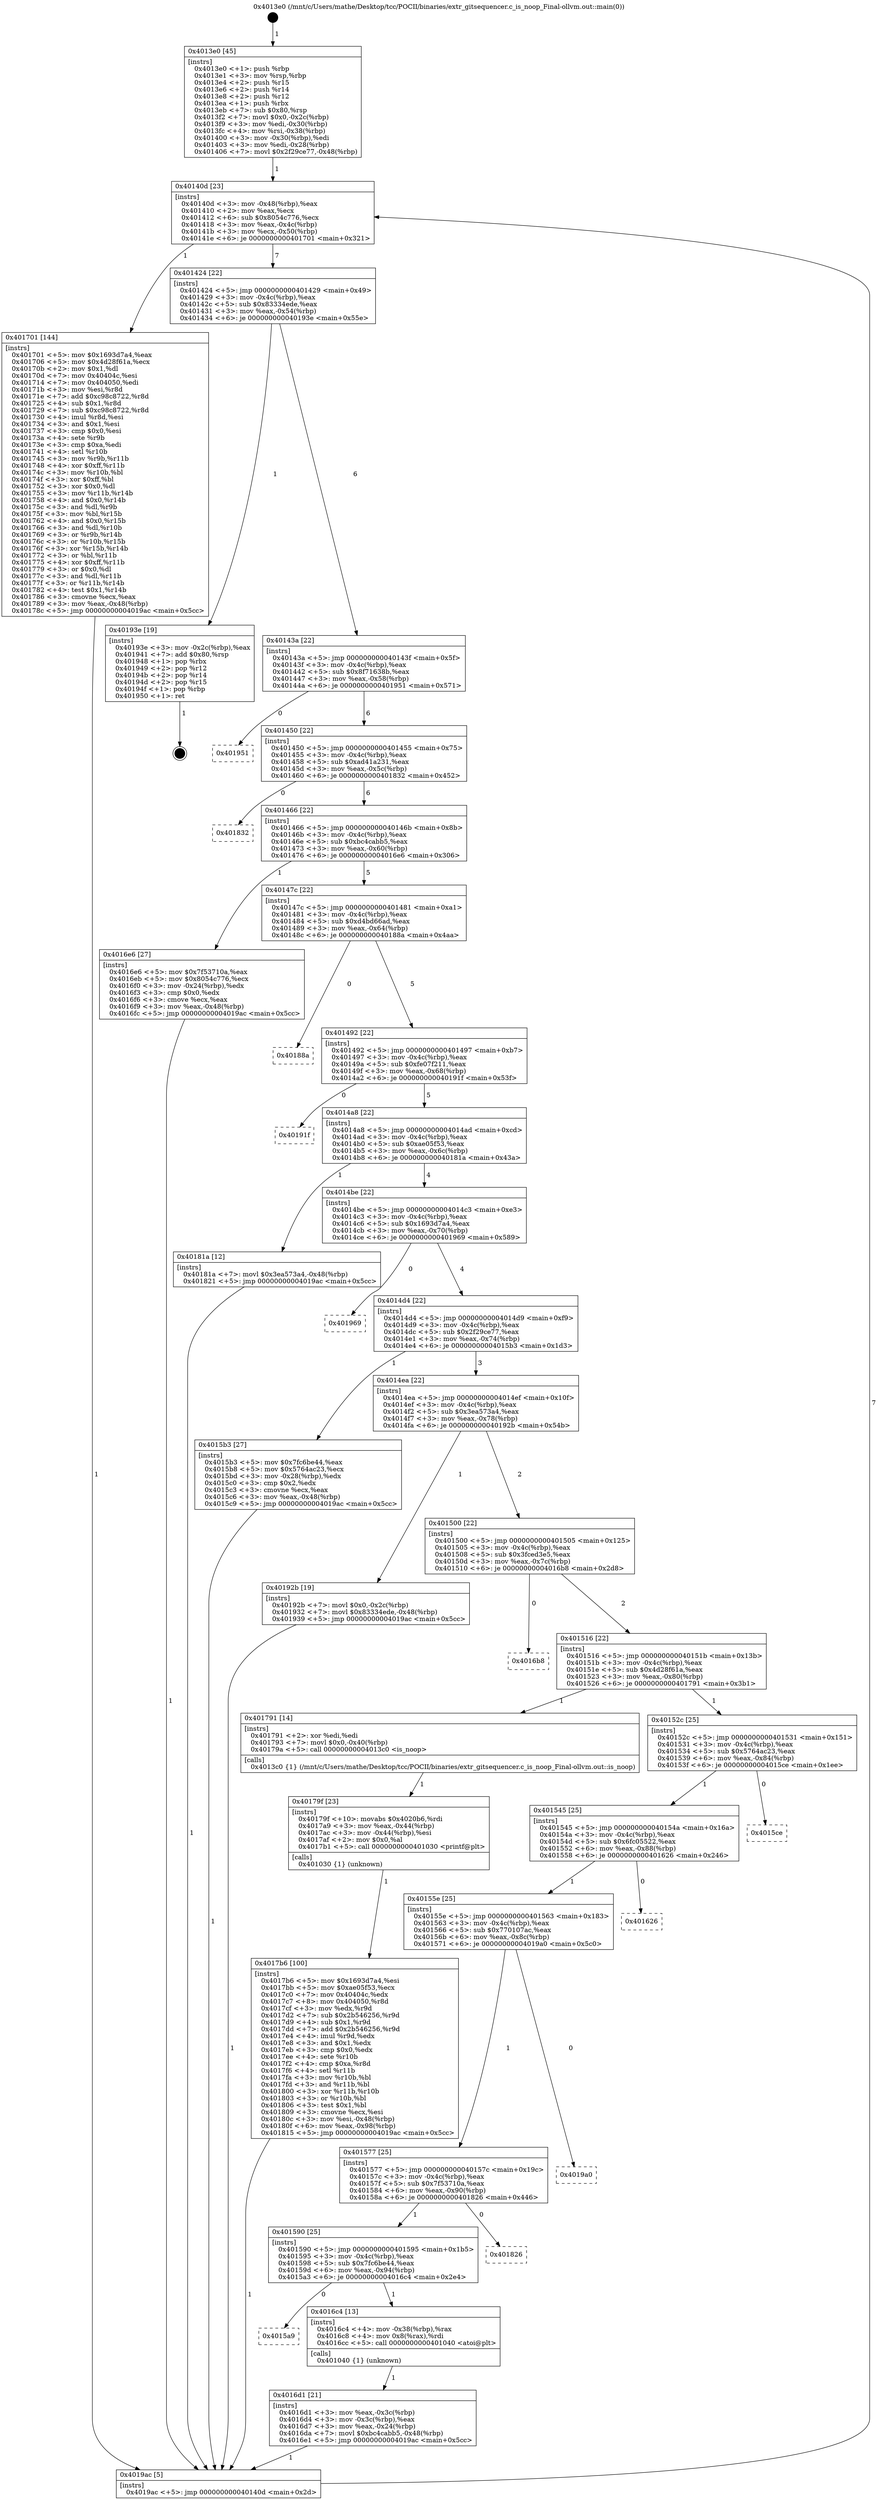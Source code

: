 digraph "0x4013e0" {
  label = "0x4013e0 (/mnt/c/Users/mathe/Desktop/tcc/POCII/binaries/extr_gitsequencer.c_is_noop_Final-ollvm.out::main(0))"
  labelloc = "t"
  node[shape=record]

  Entry [label="",width=0.3,height=0.3,shape=circle,fillcolor=black,style=filled]
  "0x40140d" [label="{
     0x40140d [23]\l
     | [instrs]\l
     &nbsp;&nbsp;0x40140d \<+3\>: mov -0x48(%rbp),%eax\l
     &nbsp;&nbsp;0x401410 \<+2\>: mov %eax,%ecx\l
     &nbsp;&nbsp;0x401412 \<+6\>: sub $0x8054c776,%ecx\l
     &nbsp;&nbsp;0x401418 \<+3\>: mov %eax,-0x4c(%rbp)\l
     &nbsp;&nbsp;0x40141b \<+3\>: mov %ecx,-0x50(%rbp)\l
     &nbsp;&nbsp;0x40141e \<+6\>: je 0000000000401701 \<main+0x321\>\l
  }"]
  "0x401701" [label="{
     0x401701 [144]\l
     | [instrs]\l
     &nbsp;&nbsp;0x401701 \<+5\>: mov $0x1693d7a4,%eax\l
     &nbsp;&nbsp;0x401706 \<+5\>: mov $0x4d28f61a,%ecx\l
     &nbsp;&nbsp;0x40170b \<+2\>: mov $0x1,%dl\l
     &nbsp;&nbsp;0x40170d \<+7\>: mov 0x40404c,%esi\l
     &nbsp;&nbsp;0x401714 \<+7\>: mov 0x404050,%edi\l
     &nbsp;&nbsp;0x40171b \<+3\>: mov %esi,%r8d\l
     &nbsp;&nbsp;0x40171e \<+7\>: add $0xc98c8722,%r8d\l
     &nbsp;&nbsp;0x401725 \<+4\>: sub $0x1,%r8d\l
     &nbsp;&nbsp;0x401729 \<+7\>: sub $0xc98c8722,%r8d\l
     &nbsp;&nbsp;0x401730 \<+4\>: imul %r8d,%esi\l
     &nbsp;&nbsp;0x401734 \<+3\>: and $0x1,%esi\l
     &nbsp;&nbsp;0x401737 \<+3\>: cmp $0x0,%esi\l
     &nbsp;&nbsp;0x40173a \<+4\>: sete %r9b\l
     &nbsp;&nbsp;0x40173e \<+3\>: cmp $0xa,%edi\l
     &nbsp;&nbsp;0x401741 \<+4\>: setl %r10b\l
     &nbsp;&nbsp;0x401745 \<+3\>: mov %r9b,%r11b\l
     &nbsp;&nbsp;0x401748 \<+4\>: xor $0xff,%r11b\l
     &nbsp;&nbsp;0x40174c \<+3\>: mov %r10b,%bl\l
     &nbsp;&nbsp;0x40174f \<+3\>: xor $0xff,%bl\l
     &nbsp;&nbsp;0x401752 \<+3\>: xor $0x0,%dl\l
     &nbsp;&nbsp;0x401755 \<+3\>: mov %r11b,%r14b\l
     &nbsp;&nbsp;0x401758 \<+4\>: and $0x0,%r14b\l
     &nbsp;&nbsp;0x40175c \<+3\>: and %dl,%r9b\l
     &nbsp;&nbsp;0x40175f \<+3\>: mov %bl,%r15b\l
     &nbsp;&nbsp;0x401762 \<+4\>: and $0x0,%r15b\l
     &nbsp;&nbsp;0x401766 \<+3\>: and %dl,%r10b\l
     &nbsp;&nbsp;0x401769 \<+3\>: or %r9b,%r14b\l
     &nbsp;&nbsp;0x40176c \<+3\>: or %r10b,%r15b\l
     &nbsp;&nbsp;0x40176f \<+3\>: xor %r15b,%r14b\l
     &nbsp;&nbsp;0x401772 \<+3\>: or %bl,%r11b\l
     &nbsp;&nbsp;0x401775 \<+4\>: xor $0xff,%r11b\l
     &nbsp;&nbsp;0x401779 \<+3\>: or $0x0,%dl\l
     &nbsp;&nbsp;0x40177c \<+3\>: and %dl,%r11b\l
     &nbsp;&nbsp;0x40177f \<+3\>: or %r11b,%r14b\l
     &nbsp;&nbsp;0x401782 \<+4\>: test $0x1,%r14b\l
     &nbsp;&nbsp;0x401786 \<+3\>: cmovne %ecx,%eax\l
     &nbsp;&nbsp;0x401789 \<+3\>: mov %eax,-0x48(%rbp)\l
     &nbsp;&nbsp;0x40178c \<+5\>: jmp 00000000004019ac \<main+0x5cc\>\l
  }"]
  "0x401424" [label="{
     0x401424 [22]\l
     | [instrs]\l
     &nbsp;&nbsp;0x401424 \<+5\>: jmp 0000000000401429 \<main+0x49\>\l
     &nbsp;&nbsp;0x401429 \<+3\>: mov -0x4c(%rbp),%eax\l
     &nbsp;&nbsp;0x40142c \<+5\>: sub $0x83334ede,%eax\l
     &nbsp;&nbsp;0x401431 \<+3\>: mov %eax,-0x54(%rbp)\l
     &nbsp;&nbsp;0x401434 \<+6\>: je 000000000040193e \<main+0x55e\>\l
  }"]
  Exit [label="",width=0.3,height=0.3,shape=circle,fillcolor=black,style=filled,peripheries=2]
  "0x40193e" [label="{
     0x40193e [19]\l
     | [instrs]\l
     &nbsp;&nbsp;0x40193e \<+3\>: mov -0x2c(%rbp),%eax\l
     &nbsp;&nbsp;0x401941 \<+7\>: add $0x80,%rsp\l
     &nbsp;&nbsp;0x401948 \<+1\>: pop %rbx\l
     &nbsp;&nbsp;0x401949 \<+2\>: pop %r12\l
     &nbsp;&nbsp;0x40194b \<+2\>: pop %r14\l
     &nbsp;&nbsp;0x40194d \<+2\>: pop %r15\l
     &nbsp;&nbsp;0x40194f \<+1\>: pop %rbp\l
     &nbsp;&nbsp;0x401950 \<+1\>: ret\l
  }"]
  "0x40143a" [label="{
     0x40143a [22]\l
     | [instrs]\l
     &nbsp;&nbsp;0x40143a \<+5\>: jmp 000000000040143f \<main+0x5f\>\l
     &nbsp;&nbsp;0x40143f \<+3\>: mov -0x4c(%rbp),%eax\l
     &nbsp;&nbsp;0x401442 \<+5\>: sub $0x8f71638b,%eax\l
     &nbsp;&nbsp;0x401447 \<+3\>: mov %eax,-0x58(%rbp)\l
     &nbsp;&nbsp;0x40144a \<+6\>: je 0000000000401951 \<main+0x571\>\l
  }"]
  "0x4017b6" [label="{
     0x4017b6 [100]\l
     | [instrs]\l
     &nbsp;&nbsp;0x4017b6 \<+5\>: mov $0x1693d7a4,%esi\l
     &nbsp;&nbsp;0x4017bb \<+5\>: mov $0xae05f53,%ecx\l
     &nbsp;&nbsp;0x4017c0 \<+7\>: mov 0x40404c,%edx\l
     &nbsp;&nbsp;0x4017c7 \<+8\>: mov 0x404050,%r8d\l
     &nbsp;&nbsp;0x4017cf \<+3\>: mov %edx,%r9d\l
     &nbsp;&nbsp;0x4017d2 \<+7\>: sub $0x2b546256,%r9d\l
     &nbsp;&nbsp;0x4017d9 \<+4\>: sub $0x1,%r9d\l
     &nbsp;&nbsp;0x4017dd \<+7\>: add $0x2b546256,%r9d\l
     &nbsp;&nbsp;0x4017e4 \<+4\>: imul %r9d,%edx\l
     &nbsp;&nbsp;0x4017e8 \<+3\>: and $0x1,%edx\l
     &nbsp;&nbsp;0x4017eb \<+3\>: cmp $0x0,%edx\l
     &nbsp;&nbsp;0x4017ee \<+4\>: sete %r10b\l
     &nbsp;&nbsp;0x4017f2 \<+4\>: cmp $0xa,%r8d\l
     &nbsp;&nbsp;0x4017f6 \<+4\>: setl %r11b\l
     &nbsp;&nbsp;0x4017fa \<+3\>: mov %r10b,%bl\l
     &nbsp;&nbsp;0x4017fd \<+3\>: and %r11b,%bl\l
     &nbsp;&nbsp;0x401800 \<+3\>: xor %r11b,%r10b\l
     &nbsp;&nbsp;0x401803 \<+3\>: or %r10b,%bl\l
     &nbsp;&nbsp;0x401806 \<+3\>: test $0x1,%bl\l
     &nbsp;&nbsp;0x401809 \<+3\>: cmovne %ecx,%esi\l
     &nbsp;&nbsp;0x40180c \<+3\>: mov %esi,-0x48(%rbp)\l
     &nbsp;&nbsp;0x40180f \<+6\>: mov %eax,-0x98(%rbp)\l
     &nbsp;&nbsp;0x401815 \<+5\>: jmp 00000000004019ac \<main+0x5cc\>\l
  }"]
  "0x401951" [label="{
     0x401951\l
  }", style=dashed]
  "0x401450" [label="{
     0x401450 [22]\l
     | [instrs]\l
     &nbsp;&nbsp;0x401450 \<+5\>: jmp 0000000000401455 \<main+0x75\>\l
     &nbsp;&nbsp;0x401455 \<+3\>: mov -0x4c(%rbp),%eax\l
     &nbsp;&nbsp;0x401458 \<+5\>: sub $0xad41a231,%eax\l
     &nbsp;&nbsp;0x40145d \<+3\>: mov %eax,-0x5c(%rbp)\l
     &nbsp;&nbsp;0x401460 \<+6\>: je 0000000000401832 \<main+0x452\>\l
  }"]
  "0x40179f" [label="{
     0x40179f [23]\l
     | [instrs]\l
     &nbsp;&nbsp;0x40179f \<+10\>: movabs $0x4020b6,%rdi\l
     &nbsp;&nbsp;0x4017a9 \<+3\>: mov %eax,-0x44(%rbp)\l
     &nbsp;&nbsp;0x4017ac \<+3\>: mov -0x44(%rbp),%esi\l
     &nbsp;&nbsp;0x4017af \<+2\>: mov $0x0,%al\l
     &nbsp;&nbsp;0x4017b1 \<+5\>: call 0000000000401030 \<printf@plt\>\l
     | [calls]\l
     &nbsp;&nbsp;0x401030 \{1\} (unknown)\l
  }"]
  "0x401832" [label="{
     0x401832\l
  }", style=dashed]
  "0x401466" [label="{
     0x401466 [22]\l
     | [instrs]\l
     &nbsp;&nbsp;0x401466 \<+5\>: jmp 000000000040146b \<main+0x8b\>\l
     &nbsp;&nbsp;0x40146b \<+3\>: mov -0x4c(%rbp),%eax\l
     &nbsp;&nbsp;0x40146e \<+5\>: sub $0xbc4cabb5,%eax\l
     &nbsp;&nbsp;0x401473 \<+3\>: mov %eax,-0x60(%rbp)\l
     &nbsp;&nbsp;0x401476 \<+6\>: je 00000000004016e6 \<main+0x306\>\l
  }"]
  "0x4016d1" [label="{
     0x4016d1 [21]\l
     | [instrs]\l
     &nbsp;&nbsp;0x4016d1 \<+3\>: mov %eax,-0x3c(%rbp)\l
     &nbsp;&nbsp;0x4016d4 \<+3\>: mov -0x3c(%rbp),%eax\l
     &nbsp;&nbsp;0x4016d7 \<+3\>: mov %eax,-0x24(%rbp)\l
     &nbsp;&nbsp;0x4016da \<+7\>: movl $0xbc4cabb5,-0x48(%rbp)\l
     &nbsp;&nbsp;0x4016e1 \<+5\>: jmp 00000000004019ac \<main+0x5cc\>\l
  }"]
  "0x4016e6" [label="{
     0x4016e6 [27]\l
     | [instrs]\l
     &nbsp;&nbsp;0x4016e6 \<+5\>: mov $0x7f53710a,%eax\l
     &nbsp;&nbsp;0x4016eb \<+5\>: mov $0x8054c776,%ecx\l
     &nbsp;&nbsp;0x4016f0 \<+3\>: mov -0x24(%rbp),%edx\l
     &nbsp;&nbsp;0x4016f3 \<+3\>: cmp $0x0,%edx\l
     &nbsp;&nbsp;0x4016f6 \<+3\>: cmove %ecx,%eax\l
     &nbsp;&nbsp;0x4016f9 \<+3\>: mov %eax,-0x48(%rbp)\l
     &nbsp;&nbsp;0x4016fc \<+5\>: jmp 00000000004019ac \<main+0x5cc\>\l
  }"]
  "0x40147c" [label="{
     0x40147c [22]\l
     | [instrs]\l
     &nbsp;&nbsp;0x40147c \<+5\>: jmp 0000000000401481 \<main+0xa1\>\l
     &nbsp;&nbsp;0x401481 \<+3\>: mov -0x4c(%rbp),%eax\l
     &nbsp;&nbsp;0x401484 \<+5\>: sub $0xd4bd66ad,%eax\l
     &nbsp;&nbsp;0x401489 \<+3\>: mov %eax,-0x64(%rbp)\l
     &nbsp;&nbsp;0x40148c \<+6\>: je 000000000040188a \<main+0x4aa\>\l
  }"]
  "0x4015a9" [label="{
     0x4015a9\l
  }", style=dashed]
  "0x40188a" [label="{
     0x40188a\l
  }", style=dashed]
  "0x401492" [label="{
     0x401492 [22]\l
     | [instrs]\l
     &nbsp;&nbsp;0x401492 \<+5\>: jmp 0000000000401497 \<main+0xb7\>\l
     &nbsp;&nbsp;0x401497 \<+3\>: mov -0x4c(%rbp),%eax\l
     &nbsp;&nbsp;0x40149a \<+5\>: sub $0xfe07f211,%eax\l
     &nbsp;&nbsp;0x40149f \<+3\>: mov %eax,-0x68(%rbp)\l
     &nbsp;&nbsp;0x4014a2 \<+6\>: je 000000000040191f \<main+0x53f\>\l
  }"]
  "0x4016c4" [label="{
     0x4016c4 [13]\l
     | [instrs]\l
     &nbsp;&nbsp;0x4016c4 \<+4\>: mov -0x38(%rbp),%rax\l
     &nbsp;&nbsp;0x4016c8 \<+4\>: mov 0x8(%rax),%rdi\l
     &nbsp;&nbsp;0x4016cc \<+5\>: call 0000000000401040 \<atoi@plt\>\l
     | [calls]\l
     &nbsp;&nbsp;0x401040 \{1\} (unknown)\l
  }"]
  "0x40191f" [label="{
     0x40191f\l
  }", style=dashed]
  "0x4014a8" [label="{
     0x4014a8 [22]\l
     | [instrs]\l
     &nbsp;&nbsp;0x4014a8 \<+5\>: jmp 00000000004014ad \<main+0xcd\>\l
     &nbsp;&nbsp;0x4014ad \<+3\>: mov -0x4c(%rbp),%eax\l
     &nbsp;&nbsp;0x4014b0 \<+5\>: sub $0xae05f53,%eax\l
     &nbsp;&nbsp;0x4014b5 \<+3\>: mov %eax,-0x6c(%rbp)\l
     &nbsp;&nbsp;0x4014b8 \<+6\>: je 000000000040181a \<main+0x43a\>\l
  }"]
  "0x401590" [label="{
     0x401590 [25]\l
     | [instrs]\l
     &nbsp;&nbsp;0x401590 \<+5\>: jmp 0000000000401595 \<main+0x1b5\>\l
     &nbsp;&nbsp;0x401595 \<+3\>: mov -0x4c(%rbp),%eax\l
     &nbsp;&nbsp;0x401598 \<+5\>: sub $0x7fc6be44,%eax\l
     &nbsp;&nbsp;0x40159d \<+6\>: mov %eax,-0x94(%rbp)\l
     &nbsp;&nbsp;0x4015a3 \<+6\>: je 00000000004016c4 \<main+0x2e4\>\l
  }"]
  "0x40181a" [label="{
     0x40181a [12]\l
     | [instrs]\l
     &nbsp;&nbsp;0x40181a \<+7\>: movl $0x3ea573a4,-0x48(%rbp)\l
     &nbsp;&nbsp;0x401821 \<+5\>: jmp 00000000004019ac \<main+0x5cc\>\l
  }"]
  "0x4014be" [label="{
     0x4014be [22]\l
     | [instrs]\l
     &nbsp;&nbsp;0x4014be \<+5\>: jmp 00000000004014c3 \<main+0xe3\>\l
     &nbsp;&nbsp;0x4014c3 \<+3\>: mov -0x4c(%rbp),%eax\l
     &nbsp;&nbsp;0x4014c6 \<+5\>: sub $0x1693d7a4,%eax\l
     &nbsp;&nbsp;0x4014cb \<+3\>: mov %eax,-0x70(%rbp)\l
     &nbsp;&nbsp;0x4014ce \<+6\>: je 0000000000401969 \<main+0x589\>\l
  }"]
  "0x401826" [label="{
     0x401826\l
  }", style=dashed]
  "0x401969" [label="{
     0x401969\l
  }", style=dashed]
  "0x4014d4" [label="{
     0x4014d4 [22]\l
     | [instrs]\l
     &nbsp;&nbsp;0x4014d4 \<+5\>: jmp 00000000004014d9 \<main+0xf9\>\l
     &nbsp;&nbsp;0x4014d9 \<+3\>: mov -0x4c(%rbp),%eax\l
     &nbsp;&nbsp;0x4014dc \<+5\>: sub $0x2f29ce77,%eax\l
     &nbsp;&nbsp;0x4014e1 \<+3\>: mov %eax,-0x74(%rbp)\l
     &nbsp;&nbsp;0x4014e4 \<+6\>: je 00000000004015b3 \<main+0x1d3\>\l
  }"]
  "0x401577" [label="{
     0x401577 [25]\l
     | [instrs]\l
     &nbsp;&nbsp;0x401577 \<+5\>: jmp 000000000040157c \<main+0x19c\>\l
     &nbsp;&nbsp;0x40157c \<+3\>: mov -0x4c(%rbp),%eax\l
     &nbsp;&nbsp;0x40157f \<+5\>: sub $0x7f53710a,%eax\l
     &nbsp;&nbsp;0x401584 \<+6\>: mov %eax,-0x90(%rbp)\l
     &nbsp;&nbsp;0x40158a \<+6\>: je 0000000000401826 \<main+0x446\>\l
  }"]
  "0x4015b3" [label="{
     0x4015b3 [27]\l
     | [instrs]\l
     &nbsp;&nbsp;0x4015b3 \<+5\>: mov $0x7fc6be44,%eax\l
     &nbsp;&nbsp;0x4015b8 \<+5\>: mov $0x5764ac23,%ecx\l
     &nbsp;&nbsp;0x4015bd \<+3\>: mov -0x28(%rbp),%edx\l
     &nbsp;&nbsp;0x4015c0 \<+3\>: cmp $0x2,%edx\l
     &nbsp;&nbsp;0x4015c3 \<+3\>: cmovne %ecx,%eax\l
     &nbsp;&nbsp;0x4015c6 \<+3\>: mov %eax,-0x48(%rbp)\l
     &nbsp;&nbsp;0x4015c9 \<+5\>: jmp 00000000004019ac \<main+0x5cc\>\l
  }"]
  "0x4014ea" [label="{
     0x4014ea [22]\l
     | [instrs]\l
     &nbsp;&nbsp;0x4014ea \<+5\>: jmp 00000000004014ef \<main+0x10f\>\l
     &nbsp;&nbsp;0x4014ef \<+3\>: mov -0x4c(%rbp),%eax\l
     &nbsp;&nbsp;0x4014f2 \<+5\>: sub $0x3ea573a4,%eax\l
     &nbsp;&nbsp;0x4014f7 \<+3\>: mov %eax,-0x78(%rbp)\l
     &nbsp;&nbsp;0x4014fa \<+6\>: je 000000000040192b \<main+0x54b\>\l
  }"]
  "0x4019ac" [label="{
     0x4019ac [5]\l
     | [instrs]\l
     &nbsp;&nbsp;0x4019ac \<+5\>: jmp 000000000040140d \<main+0x2d\>\l
  }"]
  "0x4013e0" [label="{
     0x4013e0 [45]\l
     | [instrs]\l
     &nbsp;&nbsp;0x4013e0 \<+1\>: push %rbp\l
     &nbsp;&nbsp;0x4013e1 \<+3\>: mov %rsp,%rbp\l
     &nbsp;&nbsp;0x4013e4 \<+2\>: push %r15\l
     &nbsp;&nbsp;0x4013e6 \<+2\>: push %r14\l
     &nbsp;&nbsp;0x4013e8 \<+2\>: push %r12\l
     &nbsp;&nbsp;0x4013ea \<+1\>: push %rbx\l
     &nbsp;&nbsp;0x4013eb \<+7\>: sub $0x80,%rsp\l
     &nbsp;&nbsp;0x4013f2 \<+7\>: movl $0x0,-0x2c(%rbp)\l
     &nbsp;&nbsp;0x4013f9 \<+3\>: mov %edi,-0x30(%rbp)\l
     &nbsp;&nbsp;0x4013fc \<+4\>: mov %rsi,-0x38(%rbp)\l
     &nbsp;&nbsp;0x401400 \<+3\>: mov -0x30(%rbp),%edi\l
     &nbsp;&nbsp;0x401403 \<+3\>: mov %edi,-0x28(%rbp)\l
     &nbsp;&nbsp;0x401406 \<+7\>: movl $0x2f29ce77,-0x48(%rbp)\l
  }"]
  "0x4019a0" [label="{
     0x4019a0\l
  }", style=dashed]
  "0x40192b" [label="{
     0x40192b [19]\l
     | [instrs]\l
     &nbsp;&nbsp;0x40192b \<+7\>: movl $0x0,-0x2c(%rbp)\l
     &nbsp;&nbsp;0x401932 \<+7\>: movl $0x83334ede,-0x48(%rbp)\l
     &nbsp;&nbsp;0x401939 \<+5\>: jmp 00000000004019ac \<main+0x5cc\>\l
  }"]
  "0x401500" [label="{
     0x401500 [22]\l
     | [instrs]\l
     &nbsp;&nbsp;0x401500 \<+5\>: jmp 0000000000401505 \<main+0x125\>\l
     &nbsp;&nbsp;0x401505 \<+3\>: mov -0x4c(%rbp),%eax\l
     &nbsp;&nbsp;0x401508 \<+5\>: sub $0x3fced3e5,%eax\l
     &nbsp;&nbsp;0x40150d \<+3\>: mov %eax,-0x7c(%rbp)\l
     &nbsp;&nbsp;0x401510 \<+6\>: je 00000000004016b8 \<main+0x2d8\>\l
  }"]
  "0x40155e" [label="{
     0x40155e [25]\l
     | [instrs]\l
     &nbsp;&nbsp;0x40155e \<+5\>: jmp 0000000000401563 \<main+0x183\>\l
     &nbsp;&nbsp;0x401563 \<+3\>: mov -0x4c(%rbp),%eax\l
     &nbsp;&nbsp;0x401566 \<+5\>: sub $0x770107ac,%eax\l
     &nbsp;&nbsp;0x40156b \<+6\>: mov %eax,-0x8c(%rbp)\l
     &nbsp;&nbsp;0x401571 \<+6\>: je 00000000004019a0 \<main+0x5c0\>\l
  }"]
  "0x4016b8" [label="{
     0x4016b8\l
  }", style=dashed]
  "0x401516" [label="{
     0x401516 [22]\l
     | [instrs]\l
     &nbsp;&nbsp;0x401516 \<+5\>: jmp 000000000040151b \<main+0x13b\>\l
     &nbsp;&nbsp;0x40151b \<+3\>: mov -0x4c(%rbp),%eax\l
     &nbsp;&nbsp;0x40151e \<+5\>: sub $0x4d28f61a,%eax\l
     &nbsp;&nbsp;0x401523 \<+3\>: mov %eax,-0x80(%rbp)\l
     &nbsp;&nbsp;0x401526 \<+6\>: je 0000000000401791 \<main+0x3b1\>\l
  }"]
  "0x401626" [label="{
     0x401626\l
  }", style=dashed]
  "0x401791" [label="{
     0x401791 [14]\l
     | [instrs]\l
     &nbsp;&nbsp;0x401791 \<+2\>: xor %edi,%edi\l
     &nbsp;&nbsp;0x401793 \<+7\>: movl $0x0,-0x40(%rbp)\l
     &nbsp;&nbsp;0x40179a \<+5\>: call 00000000004013c0 \<is_noop\>\l
     | [calls]\l
     &nbsp;&nbsp;0x4013c0 \{1\} (/mnt/c/Users/mathe/Desktop/tcc/POCII/binaries/extr_gitsequencer.c_is_noop_Final-ollvm.out::is_noop)\l
  }"]
  "0x40152c" [label="{
     0x40152c [25]\l
     | [instrs]\l
     &nbsp;&nbsp;0x40152c \<+5\>: jmp 0000000000401531 \<main+0x151\>\l
     &nbsp;&nbsp;0x401531 \<+3\>: mov -0x4c(%rbp),%eax\l
     &nbsp;&nbsp;0x401534 \<+5\>: sub $0x5764ac23,%eax\l
     &nbsp;&nbsp;0x401539 \<+6\>: mov %eax,-0x84(%rbp)\l
     &nbsp;&nbsp;0x40153f \<+6\>: je 00000000004015ce \<main+0x1ee\>\l
  }"]
  "0x401545" [label="{
     0x401545 [25]\l
     | [instrs]\l
     &nbsp;&nbsp;0x401545 \<+5\>: jmp 000000000040154a \<main+0x16a\>\l
     &nbsp;&nbsp;0x40154a \<+3\>: mov -0x4c(%rbp),%eax\l
     &nbsp;&nbsp;0x40154d \<+5\>: sub $0x6fc05522,%eax\l
     &nbsp;&nbsp;0x401552 \<+6\>: mov %eax,-0x88(%rbp)\l
     &nbsp;&nbsp;0x401558 \<+6\>: je 0000000000401626 \<main+0x246\>\l
  }"]
  "0x4015ce" [label="{
     0x4015ce\l
  }", style=dashed]
  Entry -> "0x4013e0" [label=" 1"]
  "0x40140d" -> "0x401701" [label=" 1"]
  "0x40140d" -> "0x401424" [label=" 7"]
  "0x40193e" -> Exit [label=" 1"]
  "0x401424" -> "0x40193e" [label=" 1"]
  "0x401424" -> "0x40143a" [label=" 6"]
  "0x40192b" -> "0x4019ac" [label=" 1"]
  "0x40143a" -> "0x401951" [label=" 0"]
  "0x40143a" -> "0x401450" [label=" 6"]
  "0x40181a" -> "0x4019ac" [label=" 1"]
  "0x401450" -> "0x401832" [label=" 0"]
  "0x401450" -> "0x401466" [label=" 6"]
  "0x4017b6" -> "0x4019ac" [label=" 1"]
  "0x401466" -> "0x4016e6" [label=" 1"]
  "0x401466" -> "0x40147c" [label=" 5"]
  "0x40179f" -> "0x4017b6" [label=" 1"]
  "0x40147c" -> "0x40188a" [label=" 0"]
  "0x40147c" -> "0x401492" [label=" 5"]
  "0x401791" -> "0x40179f" [label=" 1"]
  "0x401492" -> "0x40191f" [label=" 0"]
  "0x401492" -> "0x4014a8" [label=" 5"]
  "0x401701" -> "0x4019ac" [label=" 1"]
  "0x4014a8" -> "0x40181a" [label=" 1"]
  "0x4014a8" -> "0x4014be" [label=" 4"]
  "0x4016d1" -> "0x4019ac" [label=" 1"]
  "0x4014be" -> "0x401969" [label=" 0"]
  "0x4014be" -> "0x4014d4" [label=" 4"]
  "0x4016c4" -> "0x4016d1" [label=" 1"]
  "0x4014d4" -> "0x4015b3" [label=" 1"]
  "0x4014d4" -> "0x4014ea" [label=" 3"]
  "0x4015b3" -> "0x4019ac" [label=" 1"]
  "0x4013e0" -> "0x40140d" [label=" 1"]
  "0x4019ac" -> "0x40140d" [label=" 7"]
  "0x401590" -> "0x4016c4" [label=" 1"]
  "0x4014ea" -> "0x40192b" [label=" 1"]
  "0x4014ea" -> "0x401500" [label=" 2"]
  "0x4016e6" -> "0x4019ac" [label=" 1"]
  "0x401500" -> "0x4016b8" [label=" 0"]
  "0x401500" -> "0x401516" [label=" 2"]
  "0x401577" -> "0x401826" [label=" 0"]
  "0x401516" -> "0x401791" [label=" 1"]
  "0x401516" -> "0x40152c" [label=" 1"]
  "0x401590" -> "0x4015a9" [label=" 0"]
  "0x40152c" -> "0x4015ce" [label=" 0"]
  "0x40152c" -> "0x401545" [label=" 1"]
  "0x40155e" -> "0x401577" [label=" 1"]
  "0x401545" -> "0x401626" [label=" 0"]
  "0x401545" -> "0x40155e" [label=" 1"]
  "0x401577" -> "0x401590" [label=" 1"]
  "0x40155e" -> "0x4019a0" [label=" 0"]
}
